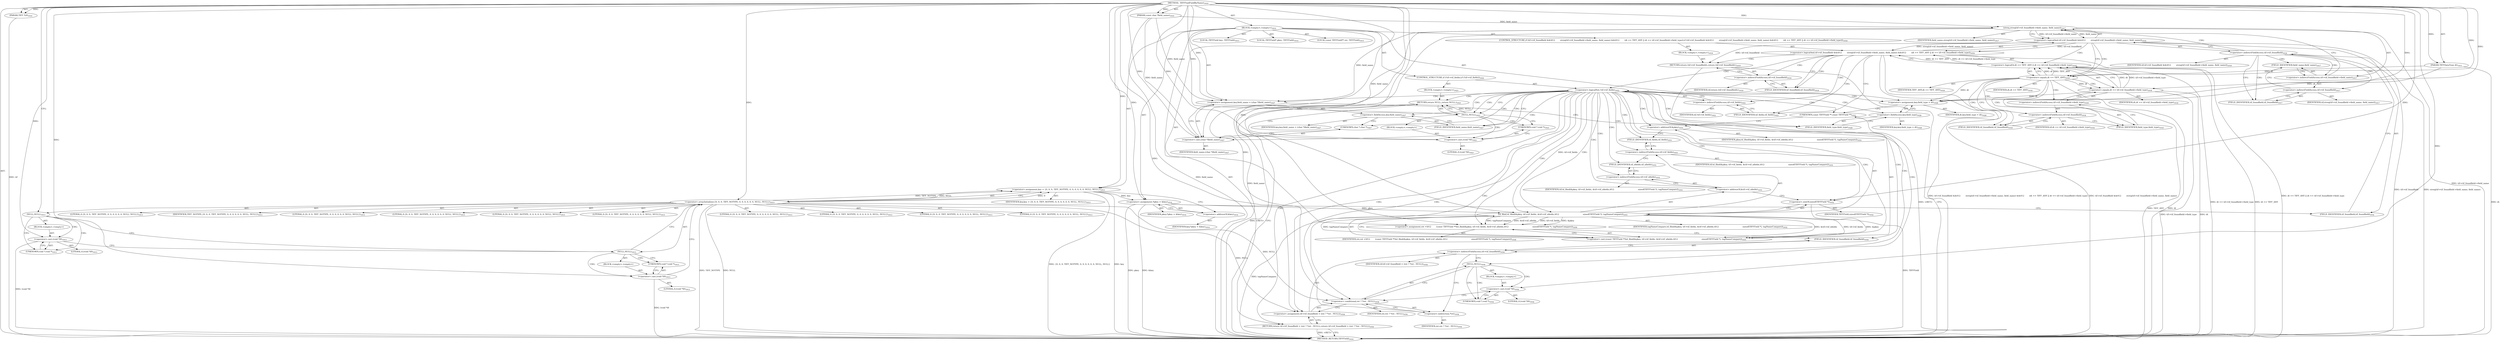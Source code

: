 digraph "_TIFFFindFieldByName" {  
"27508" [label = <(METHOD,_TIFFFindFieldByName)<SUB>1010</SUB>> ]
"27509" [label = <(PARAM,TIFF *tif)<SUB>1010</SUB>> ]
"27510" [label = <(PARAM,const char *field_name)<SUB>1010</SUB>> ]
"27511" [label = <(PARAM,TIFFDataType dt)<SUB>1011</SUB>> ]
"27512" [label = <(BLOCK,&lt;empty&gt;,&lt;empty&gt;)<SUB>1012</SUB>> ]
"27513" [label = <(LOCAL,TIFFField key: TIFFField)<SUB>1013</SUB>> ]
"27514" [label = <(&lt;operator&gt;.assignment,key = {0, 0, 0, TIFF_NOTYPE, 0, 0, 0, 0, 0, 0, NULL, NULL})<SUB>1013</SUB>> ]
"27515" [label = <(IDENTIFIER,key,key = {0, 0, 0, TIFF_NOTYPE, 0, 0, 0, 0, 0, 0, NULL, NULL})<SUB>1013</SUB>> ]
"27516" [label = <(&lt;operator&gt;.arrayInitializer,{0, 0, 0, TIFF_NOTYPE, 0, 0, 0, 0, 0, 0, NULL, NULL})<SUB>1013</SUB>> ]
"27517" [label = <(LITERAL,0,{0, 0, 0, TIFF_NOTYPE, 0, 0, 0, 0, 0, 0, NULL, NULL})<SUB>1013</SUB>> ]
"27518" [label = <(LITERAL,0,{0, 0, 0, TIFF_NOTYPE, 0, 0, 0, 0, 0, 0, NULL, NULL})<SUB>1013</SUB>> ]
"27519" [label = <(LITERAL,0,{0, 0, 0, TIFF_NOTYPE, 0, 0, 0, 0, 0, 0, NULL, NULL})<SUB>1013</SUB>> ]
"27520" [label = <(IDENTIFIER,TIFF_NOTYPE,{0, 0, 0, TIFF_NOTYPE, 0, 0, 0, 0, 0, 0, NULL, NULL})<SUB>1013</SUB>> ]
"27521" [label = <(LITERAL,0,{0, 0, 0, TIFF_NOTYPE, 0, 0, 0, 0, 0, 0, NULL, NULL})<SUB>1013</SUB>> ]
"27522" [label = <(LITERAL,0,{0, 0, 0, TIFF_NOTYPE, 0, 0, 0, 0, 0, 0, NULL, NULL})<SUB>1013</SUB>> ]
"27523" [label = <(LITERAL,0,{0, 0, 0, TIFF_NOTYPE, 0, 0, 0, 0, 0, 0, NULL, NULL})<SUB>1013</SUB>> ]
"27524" [label = <(LITERAL,0,{0, 0, 0, TIFF_NOTYPE, 0, 0, 0, 0, 0, 0, NULL, NULL})<SUB>1013</SUB>> ]
"27525" [label = <(LITERAL,0,{0, 0, 0, TIFF_NOTYPE, 0, 0, 0, 0, 0, 0, NULL, NULL})<SUB>1013</SUB>> ]
"27526" [label = <(LITERAL,0,{0, 0, 0, TIFF_NOTYPE, 0, 0, 0, 0, 0, 0, NULL, NULL})<SUB>1013</SUB>> ]
"27527" [label = <(NULL,NULL)<SUB>1013</SUB>> ]
"27528" [label = <(BLOCK,&lt;empty&gt;,&lt;empty&gt;)> ]
"27529" [label = <(&lt;operator&gt;.cast,(void *)0)<SUB>1013</SUB>> ]
"27530" [label = <(UNKNOWN,void *,void *)<SUB>1013</SUB>> ]
"27531" [label = <(LITERAL,0,(void *)0)<SUB>1013</SUB>> ]
"27532" [label = <(NULL,NULL)<SUB>1013</SUB>> ]
"27533" [label = <(BLOCK,&lt;empty&gt;,&lt;empty&gt;)> ]
"27534" [label = <(&lt;operator&gt;.cast,(void *)0)<SUB>1013</SUB>> ]
"27535" [label = <(UNKNOWN,void *,void *)<SUB>1013</SUB>> ]
"27536" [label = <(LITERAL,0,(void *)0)<SUB>1013</SUB>> ]
"27537" [label = <(LOCAL,TIFFField* pkey: TIFFField)<SUB>1014</SUB>> ]
"27538" [label = <(&lt;operator&gt;.assignment,*pkey = &amp;key)<SUB>1014</SUB>> ]
"27539" [label = <(IDENTIFIER,pkey,*pkey = &amp;key)<SUB>1014</SUB>> ]
"27540" [label = <(&lt;operator&gt;.addressOf,&amp;key)<SUB>1014</SUB>> ]
"27541" [label = <(IDENTIFIER,key,*pkey = &amp;key)<SUB>1014</SUB>> ]
"27542" [label = <(LOCAL,const TIFFField** ret: TIFFField)<SUB>1015</SUB>> ]
"27543" [label = <(CONTROL_STRUCTURE,if (tif-&gt;tif_foundfield &amp;&amp;\012        streq(tif-&gt;tif_foundfield-&gt;field_name, field_name) &amp;&amp;\012        (dt == TIFF_ANY || dt == tif-&gt;tif_foundfield-&gt;field_type)),if (tif-&gt;tif_foundfield &amp;&amp;\012        streq(tif-&gt;tif_foundfield-&gt;field_name, field_name) &amp;&amp;\012        (dt == TIFF_ANY || dt == tif-&gt;tif_foundfield-&gt;field_type)))<SUB>1016</SUB>> ]
"27544" [label = <(&lt;operator&gt;.logicalAnd,tif-&gt;tif_foundfield &amp;&amp;\012        streq(tif-&gt;tif_foundfield-&gt;field_name, field_name) &amp;&amp;\012        (dt == TIFF_ANY || dt == tif-&gt;tif_foundfield-&gt;field_type))<SUB>1016</SUB>> ]
"27545" [label = <(&lt;operator&gt;.logicalAnd,tif-&gt;tif_foundfield &amp;&amp;\012        streq(tif-&gt;tif_foundfield-&gt;field_name, field_name))<SUB>1016</SUB>> ]
"27546" [label = <(&lt;operator&gt;.indirectFieldAccess,tif-&gt;tif_foundfield)<SUB>1016</SUB>> ]
"27547" [label = <(IDENTIFIER,tif,tif-&gt;tif_foundfield &amp;&amp;\012        streq(tif-&gt;tif_foundfield-&gt;field_name, field_name))<SUB>1016</SUB>> ]
"27548" [label = <(FIELD_IDENTIFIER,tif_foundfield,tif_foundfield)<SUB>1016</SUB>> ]
"27549" [label = <(streq,streq(tif-&gt;tif_foundfield-&gt;field_name, field_name))<SUB>1017</SUB>> ]
"27550" [label = <(&lt;operator&gt;.indirectFieldAccess,tif-&gt;tif_foundfield-&gt;field_name)<SUB>1017</SUB>> ]
"27551" [label = <(&lt;operator&gt;.indirectFieldAccess,tif-&gt;tif_foundfield)<SUB>1017</SUB>> ]
"27552" [label = <(IDENTIFIER,tif,streq(tif-&gt;tif_foundfield-&gt;field_name, field_name))<SUB>1017</SUB>> ]
"27553" [label = <(FIELD_IDENTIFIER,tif_foundfield,tif_foundfield)<SUB>1017</SUB>> ]
"27554" [label = <(FIELD_IDENTIFIER,field_name,field_name)<SUB>1017</SUB>> ]
"27555" [label = <(IDENTIFIER,field_name,streq(tif-&gt;tif_foundfield-&gt;field_name, field_name))<SUB>1017</SUB>> ]
"27556" [label = <(&lt;operator&gt;.logicalOr,dt == TIFF_ANY || dt == tif-&gt;tif_foundfield-&gt;field_type)<SUB>1018</SUB>> ]
"27557" [label = <(&lt;operator&gt;.equals,dt == TIFF_ANY)<SUB>1018</SUB>> ]
"27558" [label = <(IDENTIFIER,dt,dt == TIFF_ANY)<SUB>1018</SUB>> ]
"27559" [label = <(IDENTIFIER,TIFF_ANY,dt == TIFF_ANY)<SUB>1018</SUB>> ]
"27560" [label = <(&lt;operator&gt;.equals,dt == tif-&gt;tif_foundfield-&gt;field_type)<SUB>1018</SUB>> ]
"27561" [label = <(IDENTIFIER,dt,dt == tif-&gt;tif_foundfield-&gt;field_type)<SUB>1018</SUB>> ]
"27562" [label = <(&lt;operator&gt;.indirectFieldAccess,tif-&gt;tif_foundfield-&gt;field_type)<SUB>1018</SUB>> ]
"27563" [label = <(&lt;operator&gt;.indirectFieldAccess,tif-&gt;tif_foundfield)<SUB>1018</SUB>> ]
"27564" [label = <(IDENTIFIER,tif,dt == tif-&gt;tif_foundfield-&gt;field_type)<SUB>1018</SUB>> ]
"27565" [label = <(FIELD_IDENTIFIER,tif_foundfield,tif_foundfield)<SUB>1018</SUB>> ]
"27566" [label = <(FIELD_IDENTIFIER,field_type,field_type)<SUB>1018</SUB>> ]
"27567" [label = <(BLOCK,&lt;empty&gt;,&lt;empty&gt;)<SUB>1019</SUB>> ]
"27568" [label = <(RETURN,return (tif-&gt;tif_foundfield);,return (tif-&gt;tif_foundfield);)<SUB>1019</SUB>> ]
"27569" [label = <(&lt;operator&gt;.indirectFieldAccess,tif-&gt;tif_foundfield)<SUB>1019</SUB>> ]
"27570" [label = <(IDENTIFIER,tif,return (tif-&gt;tif_foundfield);)<SUB>1019</SUB>> ]
"27571" [label = <(FIELD_IDENTIFIER,tif_foundfield,tif_foundfield)<SUB>1019</SUB>> ]
"27572" [label = <(CONTROL_STRUCTURE,if (!tif-&gt;tif_fields),if (!tif-&gt;tif_fields))<SUB>1022</SUB>> ]
"27573" [label = <(&lt;operator&gt;.logicalNot,!tif-&gt;tif_fields)<SUB>1022</SUB>> ]
"27574" [label = <(&lt;operator&gt;.indirectFieldAccess,tif-&gt;tif_fields)<SUB>1022</SUB>> ]
"27575" [label = <(IDENTIFIER,tif,!tif-&gt;tif_fields)<SUB>1022</SUB>> ]
"27576" [label = <(FIELD_IDENTIFIER,tif_fields,tif_fields)<SUB>1022</SUB>> ]
"27577" [label = <(BLOCK,&lt;empty&gt;,&lt;empty&gt;)<SUB>1023</SUB>> ]
"27578" [label = <(RETURN,return NULL;,return NULL;)<SUB>1023</SUB>> ]
"27579" [label = <(NULL,NULL)<SUB>1023</SUB>> ]
"27580" [label = <(BLOCK,&lt;empty&gt;,&lt;empty&gt;)> ]
"27581" [label = <(&lt;operator&gt;.cast,(void *)0)<SUB>1023</SUB>> ]
"27582" [label = <(UNKNOWN,void *,void *)<SUB>1023</SUB>> ]
"27583" [label = <(LITERAL,0,(void *)0)<SUB>1023</SUB>> ]
"27584" [label = <(&lt;operator&gt;.assignment,key.field_name = (char *)field_name)<SUB>1027</SUB>> ]
"27585" [label = <(&lt;operator&gt;.fieldAccess,key.field_name)<SUB>1027</SUB>> ]
"27586" [label = <(IDENTIFIER,key,key.field_name = (char *)field_name)<SUB>1027</SUB>> ]
"27587" [label = <(FIELD_IDENTIFIER,field_name,field_name)<SUB>1027</SUB>> ]
"27588" [label = <(&lt;operator&gt;.cast,(char *)field_name)<SUB>1027</SUB>> ]
"27589" [label = <(UNKNOWN,char *,char *)<SUB>1027</SUB>> ]
"27590" [label = <(IDENTIFIER,field_name,(char *)field_name)<SUB>1027</SUB>> ]
"27591" [label = <(&lt;operator&gt;.assignment,key.field_type = dt)<SUB>1028</SUB>> ]
"27592" [label = <(&lt;operator&gt;.fieldAccess,key.field_type)<SUB>1028</SUB>> ]
"27593" [label = <(IDENTIFIER,key,key.field_type = dt)<SUB>1028</SUB>> ]
"27594" [label = <(FIELD_IDENTIFIER,field_type,field_type)<SUB>1028</SUB>> ]
"27595" [label = <(IDENTIFIER,dt,key.field_type = dt)<SUB>1028</SUB>> ]
"27596" [label = <(&lt;operator&gt;.assignment,ret =\012        (const TIFFField **)td_lfind(&amp;pkey, tif-&gt;tif_fields, &amp;tif-&gt;tif_nfields,\012                                     sizeof(TIFFField *), tagNameCompare))<SUB>1030</SUB>> ]
"27597" [label = <(IDENTIFIER,ret,ret =\012        (const TIFFField **)td_lfind(&amp;pkey, tif-&gt;tif_fields, &amp;tif-&gt;tif_nfields,\012                                     sizeof(TIFFField *), tagNameCompare))<SUB>1030</SUB>> ]
"27598" [label = <(&lt;operator&gt;.cast,(const TIFFField **)td_lfind(&amp;pkey, tif-&gt;tif_fields, &amp;tif-&gt;tif_nfields,\012                                     sizeof(TIFFField *), tagNameCompare))<SUB>1031</SUB>> ]
"27599" [label = <(UNKNOWN,const TIFFField **,const TIFFField **)<SUB>1031</SUB>> ]
"27600" [label = <(td_lfind,td_lfind(&amp;pkey, tif-&gt;tif_fields, &amp;tif-&gt;tif_nfields,\012                                     sizeof(TIFFField *), tagNameCompare))<SUB>1031</SUB>> ]
"27601" [label = <(&lt;operator&gt;.addressOf,&amp;pkey)<SUB>1031</SUB>> ]
"27602" [label = <(IDENTIFIER,pkey,td_lfind(&amp;pkey, tif-&gt;tif_fields, &amp;tif-&gt;tif_nfields,\012                                     sizeof(TIFFField *), tagNameCompare))<SUB>1031</SUB>> ]
"27603" [label = <(&lt;operator&gt;.indirectFieldAccess,tif-&gt;tif_fields)<SUB>1031</SUB>> ]
"27604" [label = <(IDENTIFIER,tif,td_lfind(&amp;pkey, tif-&gt;tif_fields, &amp;tif-&gt;tif_nfields,\012                                     sizeof(TIFFField *), tagNameCompare))<SUB>1031</SUB>> ]
"27605" [label = <(FIELD_IDENTIFIER,tif_fields,tif_fields)<SUB>1031</SUB>> ]
"27606" [label = <(&lt;operator&gt;.addressOf,&amp;tif-&gt;tif_nfields)<SUB>1031</SUB>> ]
"27607" [label = <(&lt;operator&gt;.indirectFieldAccess,tif-&gt;tif_nfields)<SUB>1031</SUB>> ]
"27608" [label = <(IDENTIFIER,tif,td_lfind(&amp;pkey, tif-&gt;tif_fields, &amp;tif-&gt;tif_nfields,\012                                     sizeof(TIFFField *), tagNameCompare))<SUB>1031</SUB>> ]
"27609" [label = <(FIELD_IDENTIFIER,tif_nfields,tif_nfields)<SUB>1031</SUB>> ]
"27610" [label = <(&lt;operator&gt;.sizeOf,sizeof(TIFFField *))<SUB>1032</SUB>> ]
"27611" [label = <(IDENTIFIER,TIFFField,sizeof(TIFFField *))<SUB>1032</SUB>> ]
"27612" [label = <(IDENTIFIER,tagNameCompare,td_lfind(&amp;pkey, tif-&gt;tif_fields, &amp;tif-&gt;tif_nfields,\012                                     sizeof(TIFFField *), tagNameCompare))<SUB>1032</SUB>> ]
"27613" [label = <(RETURN,return tif-&gt;tif_foundfield = (ret ? *ret : NULL);,return tif-&gt;tif_foundfield = (ret ? *ret : NULL);)<SUB>1034</SUB>> ]
"27614" [label = <(&lt;operator&gt;.assignment,tif-&gt;tif_foundfield = (ret ? *ret : NULL))<SUB>1034</SUB>> ]
"27615" [label = <(&lt;operator&gt;.indirectFieldAccess,tif-&gt;tif_foundfield)<SUB>1034</SUB>> ]
"27616" [label = <(IDENTIFIER,tif,tif-&gt;tif_foundfield = (ret ? *ret : NULL))<SUB>1034</SUB>> ]
"27617" [label = <(FIELD_IDENTIFIER,tif_foundfield,tif_foundfield)<SUB>1034</SUB>> ]
"27618" [label = <(&lt;operator&gt;.conditional,ret ? *ret : NULL)<SUB>1034</SUB>> ]
"27619" [label = <(IDENTIFIER,ret,ret ? *ret : NULL)<SUB>1034</SUB>> ]
"27620" [label = <(&lt;operator&gt;.indirection,*ret)<SUB>1034</SUB>> ]
"27621" [label = <(IDENTIFIER,ret,ret ? *ret : NULL)<SUB>1034</SUB>> ]
"27622" [label = <(NULL,NULL)<SUB>1034</SUB>> ]
"27623" [label = <(BLOCK,&lt;empty&gt;,&lt;empty&gt;)> ]
"27624" [label = <(&lt;operator&gt;.cast,(void *)0)<SUB>1034</SUB>> ]
"27625" [label = <(UNKNOWN,void *,void *)<SUB>1034</SUB>> ]
"27626" [label = <(LITERAL,0,(void *)0)<SUB>1034</SUB>> ]
"27627" [label = <(METHOD_RETURN,TIFFField)<SUB>1010</SUB>> ]
  "27508" -> "27509"  [ label = "AST: "] 
  "27508" -> "27510"  [ label = "AST: "] 
  "27508" -> "27511"  [ label = "AST: "] 
  "27508" -> "27512"  [ label = "AST: "] 
  "27508" -> "27627"  [ label = "AST: "] 
  "27512" -> "27513"  [ label = "AST: "] 
  "27512" -> "27514"  [ label = "AST: "] 
  "27512" -> "27537"  [ label = "AST: "] 
  "27512" -> "27538"  [ label = "AST: "] 
  "27512" -> "27542"  [ label = "AST: "] 
  "27512" -> "27543"  [ label = "AST: "] 
  "27512" -> "27572"  [ label = "AST: "] 
  "27512" -> "27584"  [ label = "AST: "] 
  "27512" -> "27591"  [ label = "AST: "] 
  "27512" -> "27596"  [ label = "AST: "] 
  "27512" -> "27613"  [ label = "AST: "] 
  "27514" -> "27515"  [ label = "AST: "] 
  "27514" -> "27516"  [ label = "AST: "] 
  "27516" -> "27517"  [ label = "AST: "] 
  "27516" -> "27518"  [ label = "AST: "] 
  "27516" -> "27519"  [ label = "AST: "] 
  "27516" -> "27520"  [ label = "AST: "] 
  "27516" -> "27521"  [ label = "AST: "] 
  "27516" -> "27522"  [ label = "AST: "] 
  "27516" -> "27523"  [ label = "AST: "] 
  "27516" -> "27524"  [ label = "AST: "] 
  "27516" -> "27525"  [ label = "AST: "] 
  "27516" -> "27526"  [ label = "AST: "] 
  "27516" -> "27527"  [ label = "AST: "] 
  "27516" -> "27532"  [ label = "AST: "] 
  "27527" -> "27528"  [ label = "AST: "] 
  "27528" -> "27529"  [ label = "AST: "] 
  "27529" -> "27530"  [ label = "AST: "] 
  "27529" -> "27531"  [ label = "AST: "] 
  "27532" -> "27533"  [ label = "AST: "] 
  "27533" -> "27534"  [ label = "AST: "] 
  "27534" -> "27535"  [ label = "AST: "] 
  "27534" -> "27536"  [ label = "AST: "] 
  "27538" -> "27539"  [ label = "AST: "] 
  "27538" -> "27540"  [ label = "AST: "] 
  "27540" -> "27541"  [ label = "AST: "] 
  "27543" -> "27544"  [ label = "AST: "] 
  "27543" -> "27567"  [ label = "AST: "] 
  "27544" -> "27545"  [ label = "AST: "] 
  "27544" -> "27556"  [ label = "AST: "] 
  "27545" -> "27546"  [ label = "AST: "] 
  "27545" -> "27549"  [ label = "AST: "] 
  "27546" -> "27547"  [ label = "AST: "] 
  "27546" -> "27548"  [ label = "AST: "] 
  "27549" -> "27550"  [ label = "AST: "] 
  "27549" -> "27555"  [ label = "AST: "] 
  "27550" -> "27551"  [ label = "AST: "] 
  "27550" -> "27554"  [ label = "AST: "] 
  "27551" -> "27552"  [ label = "AST: "] 
  "27551" -> "27553"  [ label = "AST: "] 
  "27556" -> "27557"  [ label = "AST: "] 
  "27556" -> "27560"  [ label = "AST: "] 
  "27557" -> "27558"  [ label = "AST: "] 
  "27557" -> "27559"  [ label = "AST: "] 
  "27560" -> "27561"  [ label = "AST: "] 
  "27560" -> "27562"  [ label = "AST: "] 
  "27562" -> "27563"  [ label = "AST: "] 
  "27562" -> "27566"  [ label = "AST: "] 
  "27563" -> "27564"  [ label = "AST: "] 
  "27563" -> "27565"  [ label = "AST: "] 
  "27567" -> "27568"  [ label = "AST: "] 
  "27568" -> "27569"  [ label = "AST: "] 
  "27569" -> "27570"  [ label = "AST: "] 
  "27569" -> "27571"  [ label = "AST: "] 
  "27572" -> "27573"  [ label = "AST: "] 
  "27572" -> "27577"  [ label = "AST: "] 
  "27573" -> "27574"  [ label = "AST: "] 
  "27574" -> "27575"  [ label = "AST: "] 
  "27574" -> "27576"  [ label = "AST: "] 
  "27577" -> "27578"  [ label = "AST: "] 
  "27578" -> "27579"  [ label = "AST: "] 
  "27579" -> "27580"  [ label = "AST: "] 
  "27580" -> "27581"  [ label = "AST: "] 
  "27581" -> "27582"  [ label = "AST: "] 
  "27581" -> "27583"  [ label = "AST: "] 
  "27584" -> "27585"  [ label = "AST: "] 
  "27584" -> "27588"  [ label = "AST: "] 
  "27585" -> "27586"  [ label = "AST: "] 
  "27585" -> "27587"  [ label = "AST: "] 
  "27588" -> "27589"  [ label = "AST: "] 
  "27588" -> "27590"  [ label = "AST: "] 
  "27591" -> "27592"  [ label = "AST: "] 
  "27591" -> "27595"  [ label = "AST: "] 
  "27592" -> "27593"  [ label = "AST: "] 
  "27592" -> "27594"  [ label = "AST: "] 
  "27596" -> "27597"  [ label = "AST: "] 
  "27596" -> "27598"  [ label = "AST: "] 
  "27598" -> "27599"  [ label = "AST: "] 
  "27598" -> "27600"  [ label = "AST: "] 
  "27600" -> "27601"  [ label = "AST: "] 
  "27600" -> "27603"  [ label = "AST: "] 
  "27600" -> "27606"  [ label = "AST: "] 
  "27600" -> "27610"  [ label = "AST: "] 
  "27600" -> "27612"  [ label = "AST: "] 
  "27601" -> "27602"  [ label = "AST: "] 
  "27603" -> "27604"  [ label = "AST: "] 
  "27603" -> "27605"  [ label = "AST: "] 
  "27606" -> "27607"  [ label = "AST: "] 
  "27607" -> "27608"  [ label = "AST: "] 
  "27607" -> "27609"  [ label = "AST: "] 
  "27610" -> "27611"  [ label = "AST: "] 
  "27613" -> "27614"  [ label = "AST: "] 
  "27614" -> "27615"  [ label = "AST: "] 
  "27614" -> "27618"  [ label = "AST: "] 
  "27615" -> "27616"  [ label = "AST: "] 
  "27615" -> "27617"  [ label = "AST: "] 
  "27618" -> "27619"  [ label = "AST: "] 
  "27618" -> "27620"  [ label = "AST: "] 
  "27618" -> "27622"  [ label = "AST: "] 
  "27620" -> "27621"  [ label = "AST: "] 
  "27622" -> "27623"  [ label = "AST: "] 
  "27623" -> "27624"  [ label = "AST: "] 
  "27624" -> "27625"  [ label = "AST: "] 
  "27624" -> "27626"  [ label = "AST: "] 
  "27514" -> "27540"  [ label = "CFG: "] 
  "27538" -> "27548"  [ label = "CFG: "] 
  "27584" -> "27594"  [ label = "CFG: "] 
  "27591" -> "27599"  [ label = "CFG: "] 
  "27596" -> "27617"  [ label = "CFG: "] 
  "27613" -> "27627"  [ label = "CFG: "] 
  "27516" -> "27514"  [ label = "CFG: "] 
  "27540" -> "27538"  [ label = "CFG: "] 
  "27544" -> "27571"  [ label = "CFG: "] 
  "27544" -> "27576"  [ label = "CFG: "] 
  "27573" -> "27579"  [ label = "CFG: "] 
  "27573" -> "27587"  [ label = "CFG: "] 
  "27585" -> "27589"  [ label = "CFG: "] 
  "27588" -> "27584"  [ label = "CFG: "] 
  "27592" -> "27591"  [ label = "CFG: "] 
  "27598" -> "27596"  [ label = "CFG: "] 
  "27614" -> "27613"  [ label = "CFG: "] 
  "27527" -> "27530"  [ label = "CFG: "] 
  "27527" -> "27532"  [ label = "CFG: "] 
  "27532" -> "27535"  [ label = "CFG: "] 
  "27532" -> "27516"  [ label = "CFG: "] 
  "27545" -> "27544"  [ label = "CFG: "] 
  "27545" -> "27557"  [ label = "CFG: "] 
  "27556" -> "27544"  [ label = "CFG: "] 
  "27568" -> "27627"  [ label = "CFG: "] 
  "27574" -> "27573"  [ label = "CFG: "] 
  "27578" -> "27627"  [ label = "CFG: "] 
  "27587" -> "27585"  [ label = "CFG: "] 
  "27589" -> "27588"  [ label = "CFG: "] 
  "27594" -> "27592"  [ label = "CFG: "] 
  "27599" -> "27601"  [ label = "CFG: "] 
  "27600" -> "27598"  [ label = "CFG: "] 
  "27615" -> "27622"  [ label = "CFG: "] 
  "27615" -> "27620"  [ label = "CFG: "] 
  "27618" -> "27614"  [ label = "CFG: "] 
  "27546" -> "27545"  [ label = "CFG: "] 
  "27546" -> "27553"  [ label = "CFG: "] 
  "27549" -> "27545"  [ label = "CFG: "] 
  "27557" -> "27556"  [ label = "CFG: "] 
  "27557" -> "27565"  [ label = "CFG: "] 
  "27560" -> "27556"  [ label = "CFG: "] 
  "27569" -> "27568"  [ label = "CFG: "] 
  "27576" -> "27574"  [ label = "CFG: "] 
  "27579" -> "27582"  [ label = "CFG: "] 
  "27579" -> "27578"  [ label = "CFG: "] 
  "27601" -> "27605"  [ label = "CFG: "] 
  "27603" -> "27609"  [ label = "CFG: "] 
  "27606" -> "27610"  [ label = "CFG: "] 
  "27610" -> "27600"  [ label = "CFG: "] 
  "27617" -> "27615"  [ label = "CFG: "] 
  "27620" -> "27618"  [ label = "CFG: "] 
  "27622" -> "27625"  [ label = "CFG: "] 
  "27622" -> "27618"  [ label = "CFG: "] 
  "27529" -> "27532"  [ label = "CFG: "] 
  "27534" -> "27516"  [ label = "CFG: "] 
  "27548" -> "27546"  [ label = "CFG: "] 
  "27550" -> "27549"  [ label = "CFG: "] 
  "27562" -> "27560"  [ label = "CFG: "] 
  "27571" -> "27569"  [ label = "CFG: "] 
  "27605" -> "27603"  [ label = "CFG: "] 
  "27607" -> "27606"  [ label = "CFG: "] 
  "27530" -> "27529"  [ label = "CFG: "] 
  "27535" -> "27534"  [ label = "CFG: "] 
  "27551" -> "27554"  [ label = "CFG: "] 
  "27554" -> "27550"  [ label = "CFG: "] 
  "27563" -> "27566"  [ label = "CFG: "] 
  "27566" -> "27562"  [ label = "CFG: "] 
  "27581" -> "27578"  [ label = "CFG: "] 
  "27609" -> "27607"  [ label = "CFG: "] 
  "27624" -> "27618"  [ label = "CFG: "] 
  "27553" -> "27551"  [ label = "CFG: "] 
  "27565" -> "27563"  [ label = "CFG: "] 
  "27582" -> "27581"  [ label = "CFG: "] 
  "27625" -> "27624"  [ label = "CFG: "] 
  "27508" -> "27527"  [ label = "CFG: "] 
  "27568" -> "27627"  [ label = "DDG: &lt;RET&gt;"] 
  "27613" -> "27627"  [ label = "DDG: &lt;RET&gt;"] 
  "27578" -> "27627"  [ label = "DDG: &lt;RET&gt;"] 
  "27509" -> "27627"  [ label = "DDG: tif"] 
  "27510" -> "27627"  [ label = "DDG: field_name"] 
  "27511" -> "27627"  [ label = "DDG: dt"] 
  "27514" -> "27627"  [ label = "DDG: key"] 
  "27516" -> "27627"  [ label = "DDG: NULL"] 
  "27529" -> "27627"  [ label = "DDG: (void *)0"] 
  "27534" -> "27627"  [ label = "DDG: (void *)0"] 
  "27514" -> "27627"  [ label = "DDG: {0, 0, 0, TIFF_NOTYPE, 0, 0, 0, 0, 0, 0, NULL, NULL}"] 
  "27538" -> "27627"  [ label = "DDG: pkey"] 
  "27538" -> "27627"  [ label = "DDG: &amp;key"] 
  "27545" -> "27627"  [ label = "DDG: tif-&gt;tif_foundfield"] 
  "27549" -> "27627"  [ label = "DDG: tif-&gt;tif_foundfield-&gt;field_name"] 
  "27549" -> "27627"  [ label = "DDG: field_name"] 
  "27545" -> "27627"  [ label = "DDG: streq(tif-&gt;tif_foundfield-&gt;field_name, field_name)"] 
  "27544" -> "27627"  [ label = "DDG: tif-&gt;tif_foundfield &amp;&amp;\012        streq(tif-&gt;tif_foundfield-&gt;field_name, field_name)"] 
  "27557" -> "27627"  [ label = "DDG: dt"] 
  "27556" -> "27627"  [ label = "DDG: dt == TIFF_ANY"] 
  "27560" -> "27627"  [ label = "DDG: dt"] 
  "27560" -> "27627"  [ label = "DDG: tif-&gt;tif_foundfield-&gt;field_type"] 
  "27556" -> "27627"  [ label = "DDG: dt == tif-&gt;tif_foundfield-&gt;field_type"] 
  "27544" -> "27627"  [ label = "DDG: dt == TIFF_ANY || dt == tif-&gt;tif_foundfield-&gt;field_type"] 
  "27544" -> "27627"  [ label = "DDG: tif-&gt;tif_foundfield &amp;&amp;\012        streq(tif-&gt;tif_foundfield-&gt;field_name, field_name) &amp;&amp;\012        (dt == TIFF_ANY || dt == tif-&gt;tif_foundfield-&gt;field_type)"] 
  "27610" -> "27627"  [ label = "DDG: TIFFField"] 
  "27557" -> "27627"  [ label = "DDG: TIFF_ANY"] 
  "27516" -> "27627"  [ label = "DDG: TIFF_NOTYPE"] 
  "27600" -> "27627"  [ label = "DDG: tagNameCompare"] 
  "27508" -> "27509"  [ label = "DDG: "] 
  "27508" -> "27510"  [ label = "DDG: "] 
  "27508" -> "27511"  [ label = "DDG: "] 
  "27516" -> "27514"  [ label = "DDG: 0"] 
  "27516" -> "27514"  [ label = "DDG: TIFF_NOTYPE"] 
  "27516" -> "27514"  [ label = "DDG: NULL"] 
  "27514" -> "27538"  [ label = "DDG: key"] 
  "27508" -> "27538"  [ label = "DDG: "] 
  "27549" -> "27584"  [ label = "DDG: field_name"] 
  "27510" -> "27584"  [ label = "DDG: field_name"] 
  "27508" -> "27584"  [ label = "DDG: "] 
  "27557" -> "27591"  [ label = "DDG: dt"] 
  "27560" -> "27591"  [ label = "DDG: dt"] 
  "27511" -> "27591"  [ label = "DDG: dt"] 
  "27508" -> "27591"  [ label = "DDG: "] 
  "27600" -> "27596"  [ label = "DDG: tif-&gt;tif_fields"] 
  "27600" -> "27596"  [ label = "DDG: &amp;pkey"] 
  "27600" -> "27596"  [ label = "DDG: tagNameCompare"] 
  "27600" -> "27596"  [ label = "DDG: &amp;tif-&gt;tif_nfields"] 
  "27508" -> "27514"  [ label = "DDG: "] 
  "27508" -> "27596"  [ label = "DDG: "] 
  "27508" -> "27614"  [ label = "DDG: "] 
  "27516" -> "27614"  [ label = "DDG: NULL"] 
  "27508" -> "27516"  [ label = "DDG: "] 
  "27545" -> "27544"  [ label = "DDG: tif-&gt;tif_foundfield"] 
  "27545" -> "27544"  [ label = "DDG: streq(tif-&gt;tif_foundfield-&gt;field_name, field_name)"] 
  "27556" -> "27544"  [ label = "DDG: dt == TIFF_ANY"] 
  "27556" -> "27544"  [ label = "DDG: dt == tif-&gt;tif_foundfield-&gt;field_type"] 
  "27545" -> "27568"  [ label = "DDG: tif-&gt;tif_foundfield"] 
  "27579" -> "27578"  [ label = "DDG: NULL"] 
  "27549" -> "27588"  [ label = "DDG: field_name"] 
  "27510" -> "27588"  [ label = "DDG: field_name"] 
  "27508" -> "27588"  [ label = "DDG: "] 
  "27600" -> "27598"  [ label = "DDG: tif-&gt;tif_fields"] 
  "27600" -> "27598"  [ label = "DDG: &amp;pkey"] 
  "27600" -> "27598"  [ label = "DDG: tagNameCompare"] 
  "27600" -> "27598"  [ label = "DDG: &amp;tif-&gt;tif_nfields"] 
  "27549" -> "27545"  [ label = "DDG: tif-&gt;tif_foundfield-&gt;field_name"] 
  "27549" -> "27545"  [ label = "DDG: field_name"] 
  "27557" -> "27556"  [ label = "DDG: dt"] 
  "27557" -> "27556"  [ label = "DDG: TIFF_ANY"] 
  "27560" -> "27556"  [ label = "DDG: dt"] 
  "27560" -> "27556"  [ label = "DDG: tif-&gt;tif_foundfield-&gt;field_type"] 
  "27508" -> "27579"  [ label = "DDG: "] 
  "27538" -> "27600"  [ label = "DDG: pkey"] 
  "27508" -> "27600"  [ label = "DDG: "] 
  "27573" -> "27600"  [ label = "DDG: tif-&gt;tif_fields"] 
  "27508" -> "27618"  [ label = "DDG: "] 
  "27516" -> "27618"  [ label = "DDG: NULL"] 
  "27508" -> "27529"  [ label = "DDG: "] 
  "27508" -> "27534"  [ label = "DDG: "] 
  "27510" -> "27549"  [ label = "DDG: field_name"] 
  "27508" -> "27549"  [ label = "DDG: "] 
  "27511" -> "27557"  [ label = "DDG: dt"] 
  "27508" -> "27557"  [ label = "DDG: "] 
  "27557" -> "27560"  [ label = "DDG: dt"] 
  "27508" -> "27560"  [ label = "DDG: "] 
  "27508" -> "27610"  [ label = "DDG: "] 
  "27508" -> "27581"  [ label = "DDG: "] 
  "27508" -> "27624"  [ label = "DDG: "] 
  "27544" -> "27573"  [ label = "CDG: "] 
  "27544" -> "27574"  [ label = "CDG: "] 
  "27544" -> "27576"  [ label = "CDG: "] 
  "27544" -> "27568"  [ label = "CDG: "] 
  "27544" -> "27569"  [ label = "CDG: "] 
  "27544" -> "27571"  [ label = "CDG: "] 
  "27573" -> "27605"  [ label = "CDG: "] 
  "27573" -> "27609"  [ label = "CDG: "] 
  "27573" -> "27592"  [ label = "CDG: "] 
  "27573" -> "27596"  [ label = "CDG: "] 
  "27573" -> "27588"  [ label = "CDG: "] 
  "27573" -> "27601"  [ label = "CDG: "] 
  "27573" -> "27606"  [ label = "CDG: "] 
  "27573" -> "27598"  [ label = "CDG: "] 
  "27573" -> "27578"  [ label = "CDG: "] 
  "27573" -> "27589"  [ label = "CDG: "] 
  "27573" -> "27617"  [ label = "CDG: "] 
  "27573" -> "27591"  [ label = "CDG: "] 
  "27573" -> "27584"  [ label = "CDG: "] 
  "27573" -> "27613"  [ label = "CDG: "] 
  "27573" -> "27600"  [ label = "CDG: "] 
  "27573" -> "27587"  [ label = "CDG: "] 
  "27573" -> "27614"  [ label = "CDG: "] 
  "27573" -> "27599"  [ label = "CDG: "] 
  "27573" -> "27615"  [ label = "CDG: "] 
  "27573" -> "27594"  [ label = "CDG: "] 
  "27573" -> "27607"  [ label = "CDG: "] 
  "27573" -> "27579"  [ label = "CDG: "] 
  "27573" -> "27585"  [ label = "CDG: "] 
  "27573" -> "27603"  [ label = "CDG: "] 
  "27573" -> "27610"  [ label = "CDG: "] 
  "27573" -> "27618"  [ label = "CDG: "] 
  "27573" -> "27620"  [ label = "CDG: "] 
  "27573" -> "27622"  [ label = "CDG: "] 
  "27527" -> "27529"  [ label = "CDG: "] 
  "27527" -> "27530"  [ label = "CDG: "] 
  "27532" -> "27534"  [ label = "CDG: "] 
  "27532" -> "27535"  [ label = "CDG: "] 
  "27545" -> "27557"  [ label = "CDG: "] 
  "27545" -> "27556"  [ label = "CDG: "] 
  "27546" -> "27549"  [ label = "CDG: "] 
  "27546" -> "27554"  [ label = "CDG: "] 
  "27546" -> "27551"  [ label = "CDG: "] 
  "27546" -> "27550"  [ label = "CDG: "] 
  "27546" -> "27553"  [ label = "CDG: "] 
  "27557" -> "27562"  [ label = "CDG: "] 
  "27557" -> "27566"  [ label = "CDG: "] 
  "27557" -> "27565"  [ label = "CDG: "] 
  "27557" -> "27560"  [ label = "CDG: "] 
  "27557" -> "27563"  [ label = "CDG: "] 
  "27579" -> "27581"  [ label = "CDG: "] 
  "27579" -> "27582"  [ label = "CDG: "] 
  "27622" -> "27625"  [ label = "CDG: "] 
  "27622" -> "27624"  [ label = "CDG: "] 
}
